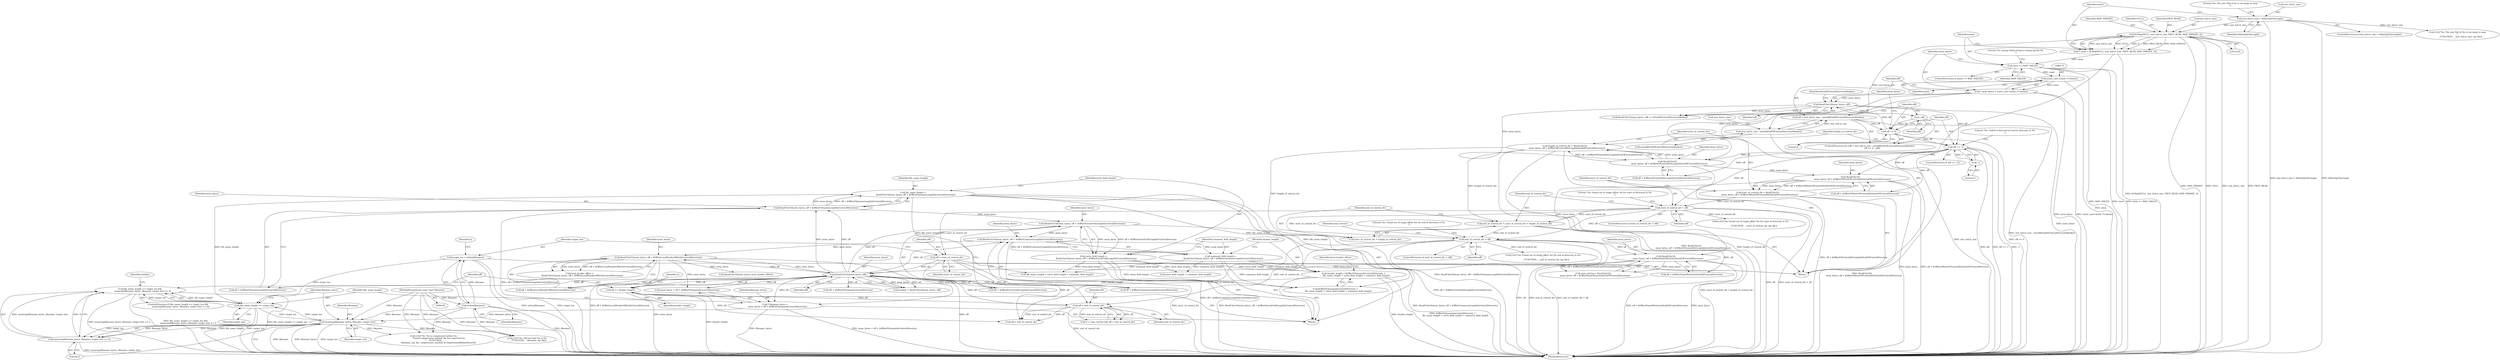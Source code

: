 digraph "0_Chrome_d9e316238aee59acf665d80b544cf4e1edfd3349@API" {
"1000360" [label="(Call,file_name_length == target_len &&\n        memcmp(filename_bytes, filename, target_len) == 0)"];
"1000361" [label="(Call,file_name_length == target_len)"];
"1000310" [label="(Call,file_name_length =\n        ReadUInt16(mem_bytes, off + kOffsetFilenameLengthInCentralDirectory))"];
"1000312" [label="(Call,ReadUInt16(mem_bytes, off + kOffsetFilenameLengthInCentralDirectory))"];
"1000293" [label="(Call,ReadUInt32(mem_bytes, off))"];
"1000262" [label="(Call,ReadUInt16(\n      mem_bytes, off + kOffsetNumOfEntriesInEndOfCentralDirectory))"];
"1000224" [label="(Call,ReadUInt32(\n      mem_bytes, off + kOffsetOfStartOfCentralDirInEndOfCentralDirectory))"];
"1000216" [label="(Call,ReadUInt32(\n      mem_bytes, off + kOffsetOfCentralDirLengthInEndOfCentralDirectory))"];
"1000172" [label="(Call,* mem_bytes = static_cast<uint8_t*>(mem))"];
"1000174" [label="(Call,static_cast<uint8_t*>(mem))"];
"1000160" [label="(Call,mem == MAP_FAILED)"];
"1000149" [label="(Call,* mem = fd.Map(NULL, stat_buf.st_size, PROT_READ, MAP_PRIVATE, 0))"];
"1000151" [label="(Call,fd.Map(NULL, stat_buf.st_size, PROT_READ, MAP_PRIVATE, 0))"];
"1000133" [label="(Call,stat_buf.st_size > kMaxZipFileLength)"];
"1000195" [label="(Call,ReadUInt32(mem_bytes, off))"];
"1000187" [label="(Call,off >= 0)"];
"1000190" [label="(Call,--off)"];
"1000179" [label="(Call,off = stat_buf.st_size - sizeof(kEndOfCentralDirectoryMarker))"];
"1000181" [label="(Call,stat_buf.st_size - sizeof(kEndOfCentralDirectoryMarker))"];
"1000202" [label="(Call,off == -1)"];
"1000204" [label="(Call,-1)"];
"1000248" [label="(Call,end_of_central_dir > off)"];
"1000242" [label="(Call,end_of_central_dir = start_of_central_dir + length_of_central_dir)"];
"1000230" [label="(Call,start_of_central_dir > off)"];
"1000222" [label="(Call,start_of_central_dir = ReadUInt32(\n      mem_bytes, off + kOffsetOfStartOfCentralDirInEndOfCentralDirectory))"];
"1000214" [label="(Call,length_of_central_dir = ReadUInt32(\n      mem_bytes, off + kOffsetOfCentralDirLengthInEndOfCentralDirectory))"];
"1000346" [label="(Call,ReadUInt32(mem_bytes, off + kOffsetLocalHeaderOffsetInCentralDirectory))"];
"1000328" [label="(Call,ReadUInt16(mem_bytes, off + kOffsetCommentLengthInCentralDirectory))"];
"1000320" [label="(Call,ReadUInt16(mem_bytes, off + kOffsetExtraFieldLengthInCentralDirectory))"];
"1000284" [label="(Call,off < end_of_central_dir)"];
"1000267" [label="(Call,off = start_of_central_dir)"];
"1000440" [label="(Call,off += header_length)"];
"1000334" [label="(Call,header_length = kOffsetFilenameInCentralDirectory +\n        file_name_length + extra_field_length + comment_field_length)"];
"1000318" [label="(Call,extra_field_length =\n        ReadUInt16(mem_bytes, off + kOffsetExtraFieldLengthInCentralDirectory))"];
"1000326" [label="(Call,comment_field_length =\n        ReadUInt16(mem_bytes, off + kOffsetCommentLengthInCentralDirectory))"];
"1000365" [label="(Call,memcmp(filename_bytes, filename, target_len))"];
"1000352" [label="(Call,* filename_bytes =\n        mem_bytes + off + kOffsetFilenameInCentralDirectory)"];
"1000273" [label="(Call,strlen(filename))"];
"1000102" [label="(MethodParameterIn,const char* filename)"];
"1000271" [label="(Call,target_len = strlen(filename))"];
"1000364" [label="(Call,memcmp(filename_bytes, filename, target_len) == 0)"];
"1000150" [label="(Identifier,mem)"];
"1000180" [label="(Identifier,off)"];
"1000161" [label="(Identifier,mem)"];
"1000295" [label="(Identifier,off)"];
"1000441" [label="(Identifier,off)"];
"1000454" [label="(Call,off < end_of_central_dir)"];
"1000362" [label="(Identifier,file_name_length)"];
"1000159" [label="(ControlStructure,if (mem == MAP_FAILED))"];
"1000133" [label="(Call,stat_buf.st_size > kMaxZipFileLength)"];
"1000191" [label="(Identifier,off)"];
"1000235" [label="(Literal,\"%s: Found out of range offset %u for start of directory in %s\n\")"];
"1000247" [label="(ControlStructure,if (end_of_central_dir > off))"];
"1000140" [label="(Literal,\"%s: The size %ld of %s is too large to map\n\")"];
"1000194" [label="(Call,ReadUInt32(mem_bytes, off) == kEndOfCentralDirectoryMarker)"];
"1000134" [label="(Call,stat_buf.st_size)"];
"1000253" [label="(Literal,\"%s: Found out of range offset %u for end of directory in %s\n\")"];
"1000190" [label="(Call,--off)"];
"1000368" [label="(Identifier,target_len)"];
"1000102" [label="(MethodParameterIn,const char* filename)"];
"1000274" [label="(Identifier,filename)"];
"1000374" [label="(Call,ReadUInt32(mem_bytes, local_header_offset))"];
"1000312" [label="(Call,ReadUInt16(mem_bytes, off + kOffsetFilenameLengthInCentralDirectory))"];
"1000203" [label="(Identifier,off)"];
"1000273" [label="(Call,strlen(filename))"];
"1000197" [label="(Identifier,off)"];
"1000269" [label="(Identifier,start_of_central_dir)"];
"1000347" [label="(Identifier,mem_bytes)"];
"1000361" [label="(Call,file_name_length == target_len)"];
"1000277" [label="(Identifier,n)"];
"1000242" [label="(Call,end_of_central_dir = start_of_central_dir + length_of_central_dir)"];
"1000196" [label="(Identifier,mem_bytes)"];
"1000234" [label="(Call,LOG(\"%s: Found out of range offset %u for start of directory in %s\n\",\n        __FUNCTION__, start_of_central_dir, zip_file))"];
"1000403" [label="(Call,LOG(\"%s: %s is compressed within %s. \"\n            \"Found compression method %u but expected %u\n\", __FUNCTION__,\n            filename, zip_file, compression_method, kCompressionMethodStored))"];
"1000187" [label="(Call,off >= 0)"];
"1000336" [label="(Call,kOffsetFilenameInCentralDirectory +\n        file_name_length + extra_field_length + comment_field_length)"];
"1000288" [label="(Identifier,n)"];
"1000294" [label="(Identifier,mem_bytes)"];
"1000214" [label="(Call,length_of_central_dir = ReadUInt32(\n      mem_bytes, off + kOffsetOfCentralDirLengthInEndOfCentralDirectory))"];
"1000261" [label="(Identifier,num_entries)"];
"1000151" [label="(Call,fd.Map(NULL, stat_buf.st_size, PROT_READ, MAP_PRIVATE, 0))"];
"1000326" [label="(Call,comment_field_length =\n        ReadUInt16(mem_bytes, off + kOffsetCommentLengthInCentralDirectory))"];
"1000442" [label="(Identifier,header_length)"];
"1000162" [label="(Identifier,MAP_FAILED)"];
"1000208" [label="(Literal,\"%s: Failed to find end of central directory in %s\n\")"];
"1000217" [label="(Identifier,mem_bytes)"];
"1000181" [label="(Call,stat_buf.st_size - sizeof(kEndOfCentralDirectoryMarker))"];
"1000334" [label="(Call,header_length = kOffsetFilenameInCentralDirectory +\n        file_name_length + extra_field_length + comment_field_length)"];
"1000364" [label="(Call,memcmp(filename_bytes, filename, target_len) == 0)"];
"1000360" [label="(Call,file_name_length == target_len &&\n        memcmp(filename_bytes, filename, target_len) == 0)"];
"1000345" [label="(Identifier,local_header_offset)"];
"1000267" [label="(Call,off = start_of_central_dir)"];
"1000471" [label="(MethodReturn,int)"];
"1000280" [label="(Call,n < num_entries && off < end_of_central_dir)"];
"1000352" [label="(Call,* filename_bytes =\n        mem_bytes + off + kOffsetFilenameInCentralDirectory)"];
"1000340" [label="(Call,extra_field_length + comment_field_length)"];
"1000165" [label="(Literal,\"%s: mmap failed trying to mmap zip file %s\n\")"];
"1000284" [label="(Call,off < end_of_central_dir)"];
"1000156" [label="(Identifier,PROT_READ)"];
"1000373" [label="(Identifier,marker)"];
"1000198" [label="(Identifier,kEndOfCentralDirectoryMarker)"];
"1000250" [label="(Identifier,off)"];
"1000232" [label="(Identifier,off)"];
"1000314" [label="(Call,off + kOffsetFilenameLengthInCentralDirectory)"];
"1000172" [label="(Call,* mem_bytes = static_cast<uint8_t*>(mem))"];
"1000365" [label="(Call,memcmp(filename_bytes, filename, target_len))"];
"1000230" [label="(Call,start_of_central_dir > off)"];
"1000263" [label="(Identifier,mem_bytes)"];
"1000231" [label="(Identifier,start_of_central_dir)"];
"1000244" [label="(Call,start_of_central_dir + length_of_central_dir)"];
"1000285" [label="(Identifier,off)"];
"1000260" [label="(Call,num_entries = ReadUInt16(\n      mem_bytes, off + kOffsetNumOfEntriesInEndOfCentralDirectory))"];
"1000248" [label="(Call,end_of_central_dir > off)"];
"1000346" [label="(Call,ReadUInt32(mem_bytes, off + kOffsetLocalHeaderOffsetInCentralDirectory))"];
"1000271" [label="(Call,target_len = strlen(filename))"];
"1000204" [label="(Call,-1)"];
"1000313" [label="(Identifier,mem_bytes)"];
"1000185" [label="(Call,sizeof(kEndOfCentralDirectoryMarker))"];
"1000229" [label="(ControlStructure,if (start_of_central_dir > off))"];
"1000335" [label="(Identifier,header_length)"];
"1000182" [label="(Call,stat_buf.st_size)"];
"1000223" [label="(Identifier,start_of_central_dir)"];
"1000189" [label="(Literal,0)"];
"1000173" [label="(Identifier,mem_bytes)"];
"1000344" [label="(Call,local_header_offset =\n        ReadUInt32(mem_bytes, off + kOffsetLocalHeaderOffsetInCentralDirectory))"];
"1000328" [label="(Call,ReadUInt16(mem_bytes, off + kOffsetCommentLengthInCentralDirectory))"];
"1000195" [label="(Call,ReadUInt32(mem_bytes, off))"];
"1000272" [label="(Identifier,target_len)"];
"1000330" [label="(Call,off + kOffsetCommentLengthInCentralDirectory)"];
"1000158" [label="(Literal,0)"];
"1000293" [label="(Call,ReadUInt32(mem_bytes, off))"];
"1000327" [label="(Identifier,comment_field_length)"];
"1000202" [label="(Call,off == -1)"];
"1000224" [label="(Call,ReadUInt32(\n      mem_bytes, off + kOffsetOfStartOfCentralDirInEndOfCentralDirectory))"];
"1000338" [label="(Call,file_name_length + extra_field_length + comment_field_length)"];
"1000201" [label="(ControlStructure,if (off == -1))"];
"1000356" [label="(Call,off + kOffsetFilenameInCentralDirectory)"];
"1000132" [label="(ControlStructure,if (stat_buf.st_size > kMaxZipFileLength))"];
"1000322" [label="(Call,off + kOffsetExtraFieldLengthInCentralDirectory)"];
"1000226" [label="(Call,off + kOffsetOfStartOfCentralDirInEndOfCentralDirectory)"];
"1000321" [label="(Identifier,mem_bytes)"];
"1000249" [label="(Identifier,end_of_central_dir)"];
"1000222" [label="(Call,start_of_central_dir = ReadUInt32(\n      mem_bytes, off + kOffsetOfStartOfCentralDirInEndOfCentralDirectory))"];
"1000289" [label="(Block,)"];
"1000205" [label="(Literal,1)"];
"1000176" [label="(Identifier,mem)"];
"1000353" [label="(Identifier,filename_bytes)"];
"1000160" [label="(Call,mem == MAP_FAILED)"];
"1000318" [label="(Call,extra_field_length =\n        ReadUInt16(mem_bytes, off + kOffsetExtraFieldLengthInCentralDirectory))"];
"1000216" [label="(Call,ReadUInt32(\n      mem_bytes, off + kOffsetOfCentralDirLengthInEndOfCentralDirectory))"];
"1000367" [label="(Identifier,filename)"];
"1000139" [label="(Call,LOG(\"%s: The size %ld of %s is too large to map\n\",\n        __FUNCTION__, stat_buf.st_size, zip_file))"];
"1000153" [label="(Call,stat_buf.st_size)"];
"1000103" [label="(Block,)"];
"1000440" [label="(Call,off += header_length)"];
"1000319" [label="(Identifier,extra_field_length)"];
"1000174" [label="(Call,static_cast<uint8_t*>(mem))"];
"1000215" [label="(Identifier,length_of_central_dir)"];
"1000311" [label="(Identifier,file_name_length)"];
"1000363" [label="(Identifier,target_len)"];
"1000137" [label="(Identifier,kMaxZipFileLength)"];
"1000243" [label="(Identifier,end_of_central_dir)"];
"1000369" [label="(Literal,0)"];
"1000157" [label="(Identifier,MAP_PRIVATE)"];
"1000310" [label="(Call,file_name_length =\n        ReadUInt16(mem_bytes, off + kOffsetFilenameLengthInCentralDirectory))"];
"1000225" [label="(Identifier,mem_bytes)"];
"1000179" [label="(Call,off = stat_buf.st_size - sizeof(kEndOfCentralDirectoryMarker))"];
"1000262" [label="(Call,ReadUInt16(\n      mem_bytes, off + kOffsetNumOfEntriesInEndOfCentralDirectory))"];
"1000464" [label="(Call,LOG(\"%s: Did not find %s in %s\n\", __FUNCTION__, filename, zip_file))"];
"1000152" [label="(Identifier,NULL)"];
"1000264" [label="(Call,off + kOffsetNumOfEntriesInEndOfCentralDirectory)"];
"1000178" [label="(ControlStructure,for (off = stat_buf.st_size - sizeof(kEndOfCentralDirectoryMarker);\n       off >= 0; --off))"];
"1000149" [label="(Call,* mem = fd.Map(NULL, stat_buf.st_size, PROT_READ, MAP_PRIVATE, 0))"];
"1000291" [label="(Call,marker = ReadUInt32(mem_bytes, off))"];
"1000286" [label="(Identifier,end_of_central_dir)"];
"1000348" [label="(Call,off + kOffsetLocalHeaderOffsetInCentralDirectory)"];
"1000188" [label="(Identifier,off)"];
"1000329" [label="(Identifier,mem_bytes)"];
"1000320" [label="(Call,ReadUInt16(mem_bytes, off + kOffsetExtraFieldLengthInCentralDirectory))"];
"1000354" [label="(Call,mem_bytes + off + kOffsetFilenameInCentralDirectory)"];
"1000268" [label="(Identifier,off)"];
"1000218" [label="(Call,off + kOffsetOfCentralDirLengthInEndOfCentralDirectory)"];
"1000252" [label="(Call,LOG(\"%s: Found out of range offset %u for end of directory in %s\n\",\n        __FUNCTION__, end_of_central_dir, zip_file))"];
"1000359" [label="(ControlStructure,if (file_name_length == target_len &&\n        memcmp(filename_bytes, filename, target_len) == 0))"];
"1000366" [label="(Identifier,filename_bytes)"];
"1000360" -> "1000359"  [label="AST: "];
"1000360" -> "1000361"  [label="CFG: "];
"1000360" -> "1000364"  [label="CFG: "];
"1000361" -> "1000360"  [label="AST: "];
"1000364" -> "1000360"  [label="AST: "];
"1000373" -> "1000360"  [label="CFG: "];
"1000441" -> "1000360"  [label="CFG: "];
"1000360" -> "1000471"  [label="DDG: file_name_length == target_len"];
"1000360" -> "1000471"  [label="DDG: memcmp(filename_bytes, filename, target_len) == 0"];
"1000360" -> "1000471"  [label="DDG: file_name_length == target_len &&\n        memcmp(filename_bytes, filename, target_len) == 0"];
"1000361" -> "1000360"  [label="DDG: file_name_length"];
"1000361" -> "1000360"  [label="DDG: target_len"];
"1000364" -> "1000360"  [label="DDG: memcmp(filename_bytes, filename, target_len)"];
"1000364" -> "1000360"  [label="DDG: 0"];
"1000361" -> "1000363"  [label="CFG: "];
"1000362" -> "1000361"  [label="AST: "];
"1000363" -> "1000361"  [label="AST: "];
"1000366" -> "1000361"  [label="CFG: "];
"1000361" -> "1000471"  [label="DDG: file_name_length"];
"1000361" -> "1000471"  [label="DDG: target_len"];
"1000310" -> "1000361"  [label="DDG: file_name_length"];
"1000365" -> "1000361"  [label="DDG: target_len"];
"1000271" -> "1000361"  [label="DDG: target_len"];
"1000361" -> "1000365"  [label="DDG: target_len"];
"1000310" -> "1000289"  [label="AST: "];
"1000310" -> "1000312"  [label="CFG: "];
"1000311" -> "1000310"  [label="AST: "];
"1000312" -> "1000310"  [label="AST: "];
"1000319" -> "1000310"  [label="CFG: "];
"1000310" -> "1000471"  [label="DDG: ReadUInt16(mem_bytes, off + kOffsetFilenameLengthInCentralDirectory)"];
"1000312" -> "1000310"  [label="DDG: mem_bytes"];
"1000312" -> "1000310"  [label="DDG: off + kOffsetFilenameLengthInCentralDirectory"];
"1000310" -> "1000334"  [label="DDG: file_name_length"];
"1000310" -> "1000336"  [label="DDG: file_name_length"];
"1000310" -> "1000338"  [label="DDG: file_name_length"];
"1000312" -> "1000314"  [label="CFG: "];
"1000313" -> "1000312"  [label="AST: "];
"1000314" -> "1000312"  [label="AST: "];
"1000312" -> "1000471"  [label="DDG: off + kOffsetFilenameLengthInCentralDirectory"];
"1000293" -> "1000312"  [label="DDG: mem_bytes"];
"1000293" -> "1000312"  [label="DDG: off"];
"1000312" -> "1000320"  [label="DDG: mem_bytes"];
"1000293" -> "1000291"  [label="AST: "];
"1000293" -> "1000295"  [label="CFG: "];
"1000294" -> "1000293"  [label="AST: "];
"1000295" -> "1000293"  [label="AST: "];
"1000291" -> "1000293"  [label="CFG: "];
"1000293" -> "1000471"  [label="DDG: mem_bytes"];
"1000293" -> "1000471"  [label="DDG: off"];
"1000293" -> "1000291"  [label="DDG: mem_bytes"];
"1000293" -> "1000291"  [label="DDG: off"];
"1000262" -> "1000293"  [label="DDG: mem_bytes"];
"1000346" -> "1000293"  [label="DDG: mem_bytes"];
"1000284" -> "1000293"  [label="DDG: off"];
"1000267" -> "1000293"  [label="DDG: off"];
"1000440" -> "1000293"  [label="DDG: off"];
"1000293" -> "1000314"  [label="DDG: off"];
"1000293" -> "1000320"  [label="DDG: off"];
"1000293" -> "1000322"  [label="DDG: off"];
"1000293" -> "1000328"  [label="DDG: off"];
"1000293" -> "1000330"  [label="DDG: off"];
"1000293" -> "1000346"  [label="DDG: off"];
"1000293" -> "1000348"  [label="DDG: off"];
"1000293" -> "1000352"  [label="DDG: off"];
"1000293" -> "1000354"  [label="DDG: off"];
"1000293" -> "1000356"  [label="DDG: off"];
"1000293" -> "1000440"  [label="DDG: off"];
"1000262" -> "1000260"  [label="AST: "];
"1000262" -> "1000264"  [label="CFG: "];
"1000263" -> "1000262"  [label="AST: "];
"1000264" -> "1000262"  [label="AST: "];
"1000260" -> "1000262"  [label="CFG: "];
"1000262" -> "1000471"  [label="DDG: mem_bytes"];
"1000262" -> "1000471"  [label="DDG: off + kOffsetNumOfEntriesInEndOfCentralDirectory"];
"1000262" -> "1000260"  [label="DDG: mem_bytes"];
"1000262" -> "1000260"  [label="DDG: off + kOffsetNumOfEntriesInEndOfCentralDirectory"];
"1000224" -> "1000262"  [label="DDG: mem_bytes"];
"1000248" -> "1000262"  [label="DDG: off"];
"1000224" -> "1000222"  [label="AST: "];
"1000224" -> "1000226"  [label="CFG: "];
"1000225" -> "1000224"  [label="AST: "];
"1000226" -> "1000224"  [label="AST: "];
"1000222" -> "1000224"  [label="CFG: "];
"1000224" -> "1000471"  [label="DDG: mem_bytes"];
"1000224" -> "1000471"  [label="DDG: off + kOffsetOfStartOfCentralDirInEndOfCentralDirectory"];
"1000224" -> "1000222"  [label="DDG: mem_bytes"];
"1000224" -> "1000222"  [label="DDG: off + kOffsetOfStartOfCentralDirInEndOfCentralDirectory"];
"1000216" -> "1000224"  [label="DDG: mem_bytes"];
"1000202" -> "1000224"  [label="DDG: off"];
"1000216" -> "1000214"  [label="AST: "];
"1000216" -> "1000218"  [label="CFG: "];
"1000217" -> "1000216"  [label="AST: "];
"1000218" -> "1000216"  [label="AST: "];
"1000214" -> "1000216"  [label="CFG: "];
"1000216" -> "1000471"  [label="DDG: off + kOffsetOfCentralDirLengthInEndOfCentralDirectory"];
"1000216" -> "1000214"  [label="DDG: mem_bytes"];
"1000216" -> "1000214"  [label="DDG: off + kOffsetOfCentralDirLengthInEndOfCentralDirectory"];
"1000172" -> "1000216"  [label="DDG: mem_bytes"];
"1000195" -> "1000216"  [label="DDG: mem_bytes"];
"1000202" -> "1000216"  [label="DDG: off"];
"1000172" -> "1000103"  [label="AST: "];
"1000172" -> "1000174"  [label="CFG: "];
"1000173" -> "1000172"  [label="AST: "];
"1000174" -> "1000172"  [label="AST: "];
"1000180" -> "1000172"  [label="CFG: "];
"1000172" -> "1000471"  [label="DDG: mem_bytes"];
"1000172" -> "1000471"  [label="DDG: static_cast<uint8_t*>(mem)"];
"1000174" -> "1000172"  [label="DDG: mem"];
"1000172" -> "1000195"  [label="DDG: mem_bytes"];
"1000174" -> "1000176"  [label="CFG: "];
"1000175" -> "1000174"  [label="AST: "];
"1000176" -> "1000174"  [label="AST: "];
"1000174" -> "1000471"  [label="DDG: mem"];
"1000160" -> "1000174"  [label="DDG: mem"];
"1000160" -> "1000159"  [label="AST: "];
"1000160" -> "1000162"  [label="CFG: "];
"1000161" -> "1000160"  [label="AST: "];
"1000162" -> "1000160"  [label="AST: "];
"1000165" -> "1000160"  [label="CFG: "];
"1000173" -> "1000160"  [label="CFG: "];
"1000160" -> "1000471"  [label="DDG: mem == MAP_FAILED"];
"1000160" -> "1000471"  [label="DDG: MAP_FAILED"];
"1000160" -> "1000471"  [label="DDG: mem"];
"1000149" -> "1000160"  [label="DDG: mem"];
"1000149" -> "1000103"  [label="AST: "];
"1000149" -> "1000151"  [label="CFG: "];
"1000150" -> "1000149"  [label="AST: "];
"1000151" -> "1000149"  [label="AST: "];
"1000161" -> "1000149"  [label="CFG: "];
"1000149" -> "1000471"  [label="DDG: fd.Map(NULL, stat_buf.st_size, PROT_READ, MAP_PRIVATE, 0)"];
"1000151" -> "1000149"  [label="DDG: stat_buf.st_size"];
"1000151" -> "1000149"  [label="DDG: NULL"];
"1000151" -> "1000149"  [label="DDG: 0"];
"1000151" -> "1000149"  [label="DDG: PROT_READ"];
"1000151" -> "1000149"  [label="DDG: MAP_PRIVATE"];
"1000151" -> "1000158"  [label="CFG: "];
"1000152" -> "1000151"  [label="AST: "];
"1000153" -> "1000151"  [label="AST: "];
"1000156" -> "1000151"  [label="AST: "];
"1000157" -> "1000151"  [label="AST: "];
"1000158" -> "1000151"  [label="AST: "];
"1000151" -> "1000471"  [label="DDG: MAP_PRIVATE"];
"1000151" -> "1000471"  [label="DDG: NULL"];
"1000151" -> "1000471"  [label="DDG: stat_buf.st_size"];
"1000151" -> "1000471"  [label="DDG: PROT_READ"];
"1000133" -> "1000151"  [label="DDG: stat_buf.st_size"];
"1000151" -> "1000181"  [label="DDG: stat_buf.st_size"];
"1000133" -> "1000132"  [label="AST: "];
"1000133" -> "1000137"  [label="CFG: "];
"1000134" -> "1000133"  [label="AST: "];
"1000137" -> "1000133"  [label="AST: "];
"1000140" -> "1000133"  [label="CFG: "];
"1000150" -> "1000133"  [label="CFG: "];
"1000133" -> "1000471"  [label="DDG: stat_buf.st_size > kMaxZipFileLength"];
"1000133" -> "1000471"  [label="DDG: kMaxZipFileLength"];
"1000133" -> "1000139"  [label="DDG: stat_buf.st_size"];
"1000195" -> "1000194"  [label="AST: "];
"1000195" -> "1000197"  [label="CFG: "];
"1000196" -> "1000195"  [label="AST: "];
"1000197" -> "1000195"  [label="AST: "];
"1000198" -> "1000195"  [label="CFG: "];
"1000195" -> "1000471"  [label="DDG: mem_bytes"];
"1000195" -> "1000190"  [label="DDG: off"];
"1000195" -> "1000194"  [label="DDG: mem_bytes"];
"1000195" -> "1000194"  [label="DDG: off"];
"1000187" -> "1000195"  [label="DDG: off"];
"1000195" -> "1000202"  [label="DDG: off"];
"1000187" -> "1000178"  [label="AST: "];
"1000187" -> "1000189"  [label="CFG: "];
"1000188" -> "1000187"  [label="AST: "];
"1000189" -> "1000187"  [label="AST: "];
"1000196" -> "1000187"  [label="CFG: "];
"1000203" -> "1000187"  [label="CFG: "];
"1000187" -> "1000471"  [label="DDG: off >= 0"];
"1000190" -> "1000187"  [label="DDG: off"];
"1000179" -> "1000187"  [label="DDG: off"];
"1000187" -> "1000202"  [label="DDG: off"];
"1000190" -> "1000178"  [label="AST: "];
"1000190" -> "1000191"  [label="CFG: "];
"1000191" -> "1000190"  [label="AST: "];
"1000188" -> "1000190"  [label="CFG: "];
"1000179" -> "1000178"  [label="AST: "];
"1000179" -> "1000181"  [label="CFG: "];
"1000180" -> "1000179"  [label="AST: "];
"1000181" -> "1000179"  [label="AST: "];
"1000188" -> "1000179"  [label="CFG: "];
"1000179" -> "1000471"  [label="DDG: stat_buf.st_size - sizeof(kEndOfCentralDirectoryMarker)"];
"1000181" -> "1000179"  [label="DDG: stat_buf.st_size"];
"1000181" -> "1000185"  [label="CFG: "];
"1000182" -> "1000181"  [label="AST: "];
"1000185" -> "1000181"  [label="AST: "];
"1000181" -> "1000471"  [label="DDG: stat_buf.st_size"];
"1000202" -> "1000201"  [label="AST: "];
"1000202" -> "1000204"  [label="CFG: "];
"1000203" -> "1000202"  [label="AST: "];
"1000204" -> "1000202"  [label="AST: "];
"1000208" -> "1000202"  [label="CFG: "];
"1000215" -> "1000202"  [label="CFG: "];
"1000202" -> "1000471"  [label="DDG: off"];
"1000202" -> "1000471"  [label="DDG: off == -1"];
"1000202" -> "1000471"  [label="DDG: -1"];
"1000204" -> "1000202"  [label="DDG: 1"];
"1000202" -> "1000218"  [label="DDG: off"];
"1000202" -> "1000226"  [label="DDG: off"];
"1000202" -> "1000230"  [label="DDG: off"];
"1000204" -> "1000205"  [label="CFG: "];
"1000205" -> "1000204"  [label="AST: "];
"1000248" -> "1000247"  [label="AST: "];
"1000248" -> "1000250"  [label="CFG: "];
"1000249" -> "1000248"  [label="AST: "];
"1000250" -> "1000248"  [label="AST: "];
"1000253" -> "1000248"  [label="CFG: "];
"1000261" -> "1000248"  [label="CFG: "];
"1000248" -> "1000471"  [label="DDG: end_of_central_dir > off"];
"1000248" -> "1000471"  [label="DDG: off"];
"1000248" -> "1000471"  [label="DDG: end_of_central_dir"];
"1000242" -> "1000248"  [label="DDG: end_of_central_dir"];
"1000230" -> "1000248"  [label="DDG: off"];
"1000248" -> "1000252"  [label="DDG: end_of_central_dir"];
"1000248" -> "1000264"  [label="DDG: off"];
"1000248" -> "1000284"  [label="DDG: end_of_central_dir"];
"1000248" -> "1000454"  [label="DDG: end_of_central_dir"];
"1000242" -> "1000103"  [label="AST: "];
"1000242" -> "1000244"  [label="CFG: "];
"1000243" -> "1000242"  [label="AST: "];
"1000244" -> "1000242"  [label="AST: "];
"1000249" -> "1000242"  [label="CFG: "];
"1000242" -> "1000471"  [label="DDG: start_of_central_dir + length_of_central_dir"];
"1000230" -> "1000242"  [label="DDG: start_of_central_dir"];
"1000214" -> "1000242"  [label="DDG: length_of_central_dir"];
"1000230" -> "1000229"  [label="AST: "];
"1000230" -> "1000232"  [label="CFG: "];
"1000231" -> "1000230"  [label="AST: "];
"1000232" -> "1000230"  [label="AST: "];
"1000235" -> "1000230"  [label="CFG: "];
"1000243" -> "1000230"  [label="CFG: "];
"1000230" -> "1000471"  [label="DDG: off"];
"1000230" -> "1000471"  [label="DDG: start_of_central_dir > off"];
"1000222" -> "1000230"  [label="DDG: start_of_central_dir"];
"1000230" -> "1000234"  [label="DDG: start_of_central_dir"];
"1000230" -> "1000244"  [label="DDG: start_of_central_dir"];
"1000230" -> "1000267"  [label="DDG: start_of_central_dir"];
"1000222" -> "1000103"  [label="AST: "];
"1000223" -> "1000222"  [label="AST: "];
"1000231" -> "1000222"  [label="CFG: "];
"1000222" -> "1000471"  [label="DDG: ReadUInt32(\n      mem_bytes, off + kOffsetOfStartOfCentralDirInEndOfCentralDirectory)"];
"1000214" -> "1000103"  [label="AST: "];
"1000215" -> "1000214"  [label="AST: "];
"1000223" -> "1000214"  [label="CFG: "];
"1000214" -> "1000471"  [label="DDG: ReadUInt32(\n      mem_bytes, off + kOffsetOfCentralDirLengthInEndOfCentralDirectory)"];
"1000214" -> "1000471"  [label="DDG: length_of_central_dir"];
"1000214" -> "1000244"  [label="DDG: length_of_central_dir"];
"1000346" -> "1000344"  [label="AST: "];
"1000346" -> "1000348"  [label="CFG: "];
"1000347" -> "1000346"  [label="AST: "];
"1000348" -> "1000346"  [label="AST: "];
"1000344" -> "1000346"  [label="CFG: "];
"1000346" -> "1000471"  [label="DDG: off + kOffsetLocalHeaderOffsetInCentralDirectory"];
"1000346" -> "1000344"  [label="DDG: mem_bytes"];
"1000346" -> "1000344"  [label="DDG: off + kOffsetLocalHeaderOffsetInCentralDirectory"];
"1000328" -> "1000346"  [label="DDG: mem_bytes"];
"1000346" -> "1000352"  [label="DDG: mem_bytes"];
"1000346" -> "1000354"  [label="DDG: mem_bytes"];
"1000346" -> "1000374"  [label="DDG: mem_bytes"];
"1000328" -> "1000326"  [label="AST: "];
"1000328" -> "1000330"  [label="CFG: "];
"1000329" -> "1000328"  [label="AST: "];
"1000330" -> "1000328"  [label="AST: "];
"1000326" -> "1000328"  [label="CFG: "];
"1000328" -> "1000471"  [label="DDG: off + kOffsetCommentLengthInCentralDirectory"];
"1000328" -> "1000326"  [label="DDG: mem_bytes"];
"1000328" -> "1000326"  [label="DDG: off + kOffsetCommentLengthInCentralDirectory"];
"1000320" -> "1000328"  [label="DDG: mem_bytes"];
"1000320" -> "1000318"  [label="AST: "];
"1000320" -> "1000322"  [label="CFG: "];
"1000321" -> "1000320"  [label="AST: "];
"1000322" -> "1000320"  [label="AST: "];
"1000318" -> "1000320"  [label="CFG: "];
"1000320" -> "1000471"  [label="DDG: off + kOffsetExtraFieldLengthInCentralDirectory"];
"1000320" -> "1000318"  [label="DDG: mem_bytes"];
"1000320" -> "1000318"  [label="DDG: off + kOffsetExtraFieldLengthInCentralDirectory"];
"1000284" -> "1000280"  [label="AST: "];
"1000284" -> "1000286"  [label="CFG: "];
"1000285" -> "1000284"  [label="AST: "];
"1000286" -> "1000284"  [label="AST: "];
"1000280" -> "1000284"  [label="CFG: "];
"1000284" -> "1000471"  [label="DDG: end_of_central_dir"];
"1000284" -> "1000280"  [label="DDG: off"];
"1000284" -> "1000280"  [label="DDG: end_of_central_dir"];
"1000267" -> "1000284"  [label="DDG: off"];
"1000440" -> "1000284"  [label="DDG: off"];
"1000284" -> "1000454"  [label="DDG: off"];
"1000284" -> "1000454"  [label="DDG: end_of_central_dir"];
"1000267" -> "1000103"  [label="AST: "];
"1000267" -> "1000269"  [label="CFG: "];
"1000268" -> "1000267"  [label="AST: "];
"1000269" -> "1000267"  [label="AST: "];
"1000272" -> "1000267"  [label="CFG: "];
"1000267" -> "1000471"  [label="DDG: start_of_central_dir"];
"1000267" -> "1000454"  [label="DDG: off"];
"1000440" -> "1000289"  [label="AST: "];
"1000440" -> "1000442"  [label="CFG: "];
"1000441" -> "1000440"  [label="AST: "];
"1000442" -> "1000440"  [label="AST: "];
"1000288" -> "1000440"  [label="CFG: "];
"1000440" -> "1000471"  [label="DDG: header_length"];
"1000334" -> "1000440"  [label="DDG: header_length"];
"1000440" -> "1000454"  [label="DDG: off"];
"1000334" -> "1000289"  [label="AST: "];
"1000334" -> "1000336"  [label="CFG: "];
"1000335" -> "1000334"  [label="AST: "];
"1000336" -> "1000334"  [label="AST: "];
"1000345" -> "1000334"  [label="CFG: "];
"1000334" -> "1000471"  [label="DDG: kOffsetFilenameInCentralDirectory +\n        file_name_length + extra_field_length + comment_field_length"];
"1000334" -> "1000471"  [label="DDG: header_length"];
"1000318" -> "1000334"  [label="DDG: extra_field_length"];
"1000326" -> "1000334"  [label="DDG: comment_field_length"];
"1000318" -> "1000289"  [label="AST: "];
"1000319" -> "1000318"  [label="AST: "];
"1000327" -> "1000318"  [label="CFG: "];
"1000318" -> "1000471"  [label="DDG: ReadUInt16(mem_bytes, off + kOffsetExtraFieldLengthInCentralDirectory)"];
"1000318" -> "1000336"  [label="DDG: extra_field_length"];
"1000318" -> "1000338"  [label="DDG: extra_field_length"];
"1000318" -> "1000340"  [label="DDG: extra_field_length"];
"1000326" -> "1000289"  [label="AST: "];
"1000327" -> "1000326"  [label="AST: "];
"1000335" -> "1000326"  [label="CFG: "];
"1000326" -> "1000471"  [label="DDG: ReadUInt16(mem_bytes, off + kOffsetCommentLengthInCentralDirectory)"];
"1000326" -> "1000336"  [label="DDG: comment_field_length"];
"1000326" -> "1000338"  [label="DDG: comment_field_length"];
"1000326" -> "1000340"  [label="DDG: comment_field_length"];
"1000365" -> "1000364"  [label="AST: "];
"1000365" -> "1000368"  [label="CFG: "];
"1000366" -> "1000365"  [label="AST: "];
"1000367" -> "1000365"  [label="AST: "];
"1000368" -> "1000365"  [label="AST: "];
"1000369" -> "1000365"  [label="CFG: "];
"1000365" -> "1000471"  [label="DDG: target_len"];
"1000365" -> "1000471"  [label="DDG: filename"];
"1000365" -> "1000471"  [label="DDG: filename_bytes"];
"1000365" -> "1000364"  [label="DDG: filename_bytes"];
"1000365" -> "1000364"  [label="DDG: filename"];
"1000365" -> "1000364"  [label="DDG: target_len"];
"1000352" -> "1000365"  [label="DDG: filename_bytes"];
"1000273" -> "1000365"  [label="DDG: filename"];
"1000102" -> "1000365"  [label="DDG: filename"];
"1000365" -> "1000403"  [label="DDG: filename"];
"1000365" -> "1000464"  [label="DDG: filename"];
"1000352" -> "1000289"  [label="AST: "];
"1000352" -> "1000354"  [label="CFG: "];
"1000353" -> "1000352"  [label="AST: "];
"1000354" -> "1000352"  [label="AST: "];
"1000362" -> "1000352"  [label="CFG: "];
"1000352" -> "1000471"  [label="DDG: filename_bytes"];
"1000352" -> "1000471"  [label="DDG: mem_bytes + off + kOffsetFilenameInCentralDirectory"];
"1000273" -> "1000271"  [label="AST: "];
"1000273" -> "1000274"  [label="CFG: "];
"1000274" -> "1000273"  [label="AST: "];
"1000271" -> "1000273"  [label="CFG: "];
"1000273" -> "1000471"  [label="DDG: filename"];
"1000273" -> "1000271"  [label="DDG: filename"];
"1000102" -> "1000273"  [label="DDG: filename"];
"1000273" -> "1000403"  [label="DDG: filename"];
"1000273" -> "1000464"  [label="DDG: filename"];
"1000102" -> "1000100"  [label="AST: "];
"1000102" -> "1000471"  [label="DDG: filename"];
"1000102" -> "1000403"  [label="DDG: filename"];
"1000102" -> "1000464"  [label="DDG: filename"];
"1000271" -> "1000103"  [label="AST: "];
"1000272" -> "1000271"  [label="AST: "];
"1000277" -> "1000271"  [label="CFG: "];
"1000271" -> "1000471"  [label="DDG: strlen(filename)"];
"1000271" -> "1000471"  [label="DDG: target_len"];
"1000364" -> "1000369"  [label="CFG: "];
"1000369" -> "1000364"  [label="AST: "];
"1000364" -> "1000471"  [label="DDG: memcmp(filename_bytes, filename, target_len)"];
}
